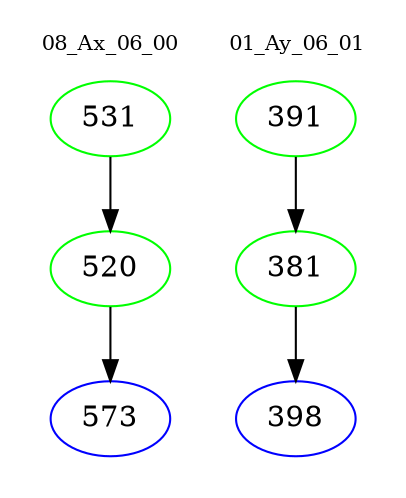 digraph{
subgraph cluster_0 {
color = white
label = "08_Ax_06_00";
fontsize=10;
T0_531 [label="531", color="green"]
T0_531 -> T0_520 [color="black"]
T0_520 [label="520", color="green"]
T0_520 -> T0_573 [color="black"]
T0_573 [label="573", color="blue"]
}
subgraph cluster_1 {
color = white
label = "01_Ay_06_01";
fontsize=10;
T1_391 [label="391", color="green"]
T1_391 -> T1_381 [color="black"]
T1_381 [label="381", color="green"]
T1_381 -> T1_398 [color="black"]
T1_398 [label="398", color="blue"]
}
}
